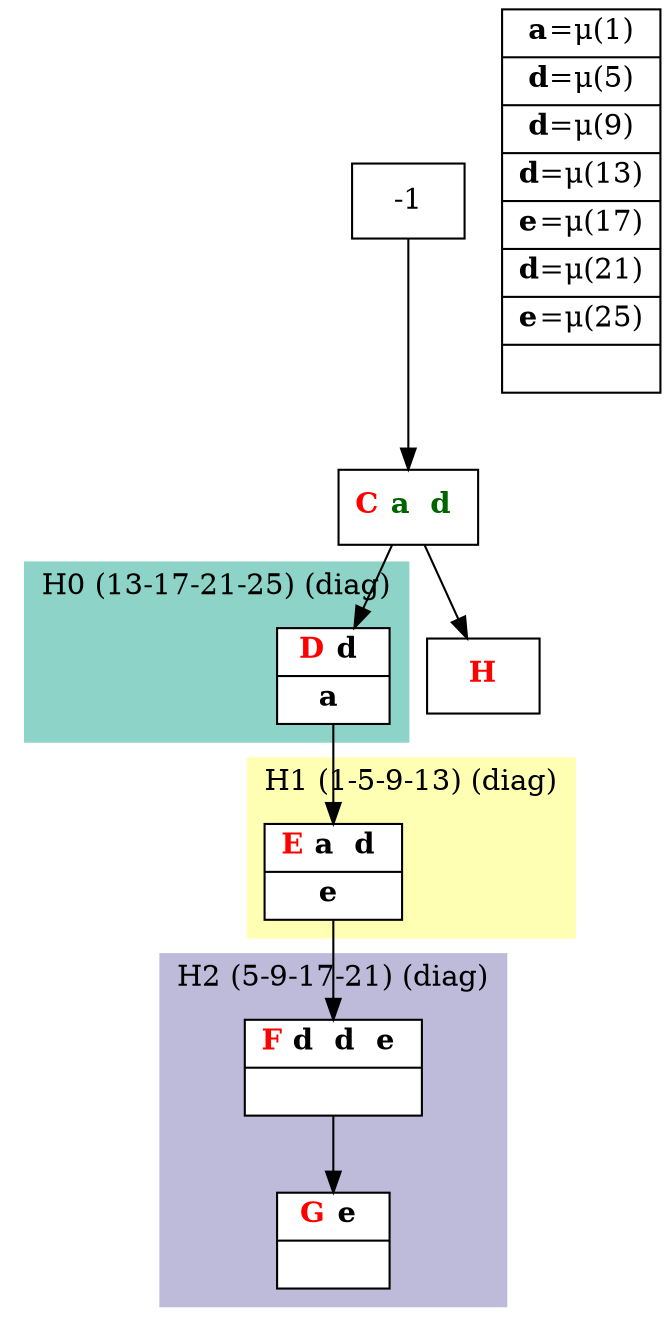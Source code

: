 digraph G {
    node [shape=box];
    subgraph cluster0 {
        node [style=filled,fillcolor=white];
        labeljust="l";
        style=filled;
        color="#8DD3C7";
        H0_0;
        label="H0 (13-17-21-25) (diag)";
    }
    subgraph cluster1 {
        node [style=filled,fillcolor=white];
        labeljust="l";
        style=filled;
        color="#FFFFB3";
        H1_0;
        label="H1 (1-5-9-13) (diag)";
    }
    subgraph cluster2 {
        node [style=filled,fillcolor=white];
        labeljust="l";
        style=filled;
        color="#BEBADA";
        H2_0 -> H2_5;
        label="H2 (5-9-17-21) (diag)";
    }
     1 [shape=record,label= <{  <FONT COLOR="RED"><b>C</b></FONT> <b><FONT COLOR="DARKGREEN">a </FONT></b> <b><FONT COLOR="DARKGREEN">d </FONT></b>}> ];
     -1  ->  1;
     H0_0 [shape=record,label= <{  <FONT COLOR="RED"><b>D</b></FONT> <b>d </b>|  <b>a </b>}> ];
     1  ->  H0_0;
     H1_0 [shape=record,label= <{  <FONT COLOR="RED"><b>E</b></FONT> <b>a </b> <b>d </b>|  <b>e </b>}> ];
     H0_0  ->  H1_0;
     H2_0 [shape=record,label= <{  <FONT COLOR="RED"><b>F</b></FONT> <b>d </b> <b>d </b> <b>e </b>| }> ];
     H1_0  ->  H2_0;
     H2_5 [shape=record,label= <{  <FONT COLOR="RED"><b>G</b></FONT> <b>e </b>| }> ];
     _1 [shape=record,label= <{  <FONT COLOR="RED"><b>H</b></FONT>}> ];
     1  ->  _1;
    labels [shape=record,label= <{<b>a</b>=&#956;(1) | <b>d</b>=&#956;(5) | <b>d</b>=&#956;(9) | <b>d</b>=&#956;(13) | <b>e</b>=&#956;(17) | <b>d</b>=&#956;(21) | <b>e</b>=&#956;(25) | }> ];
}
